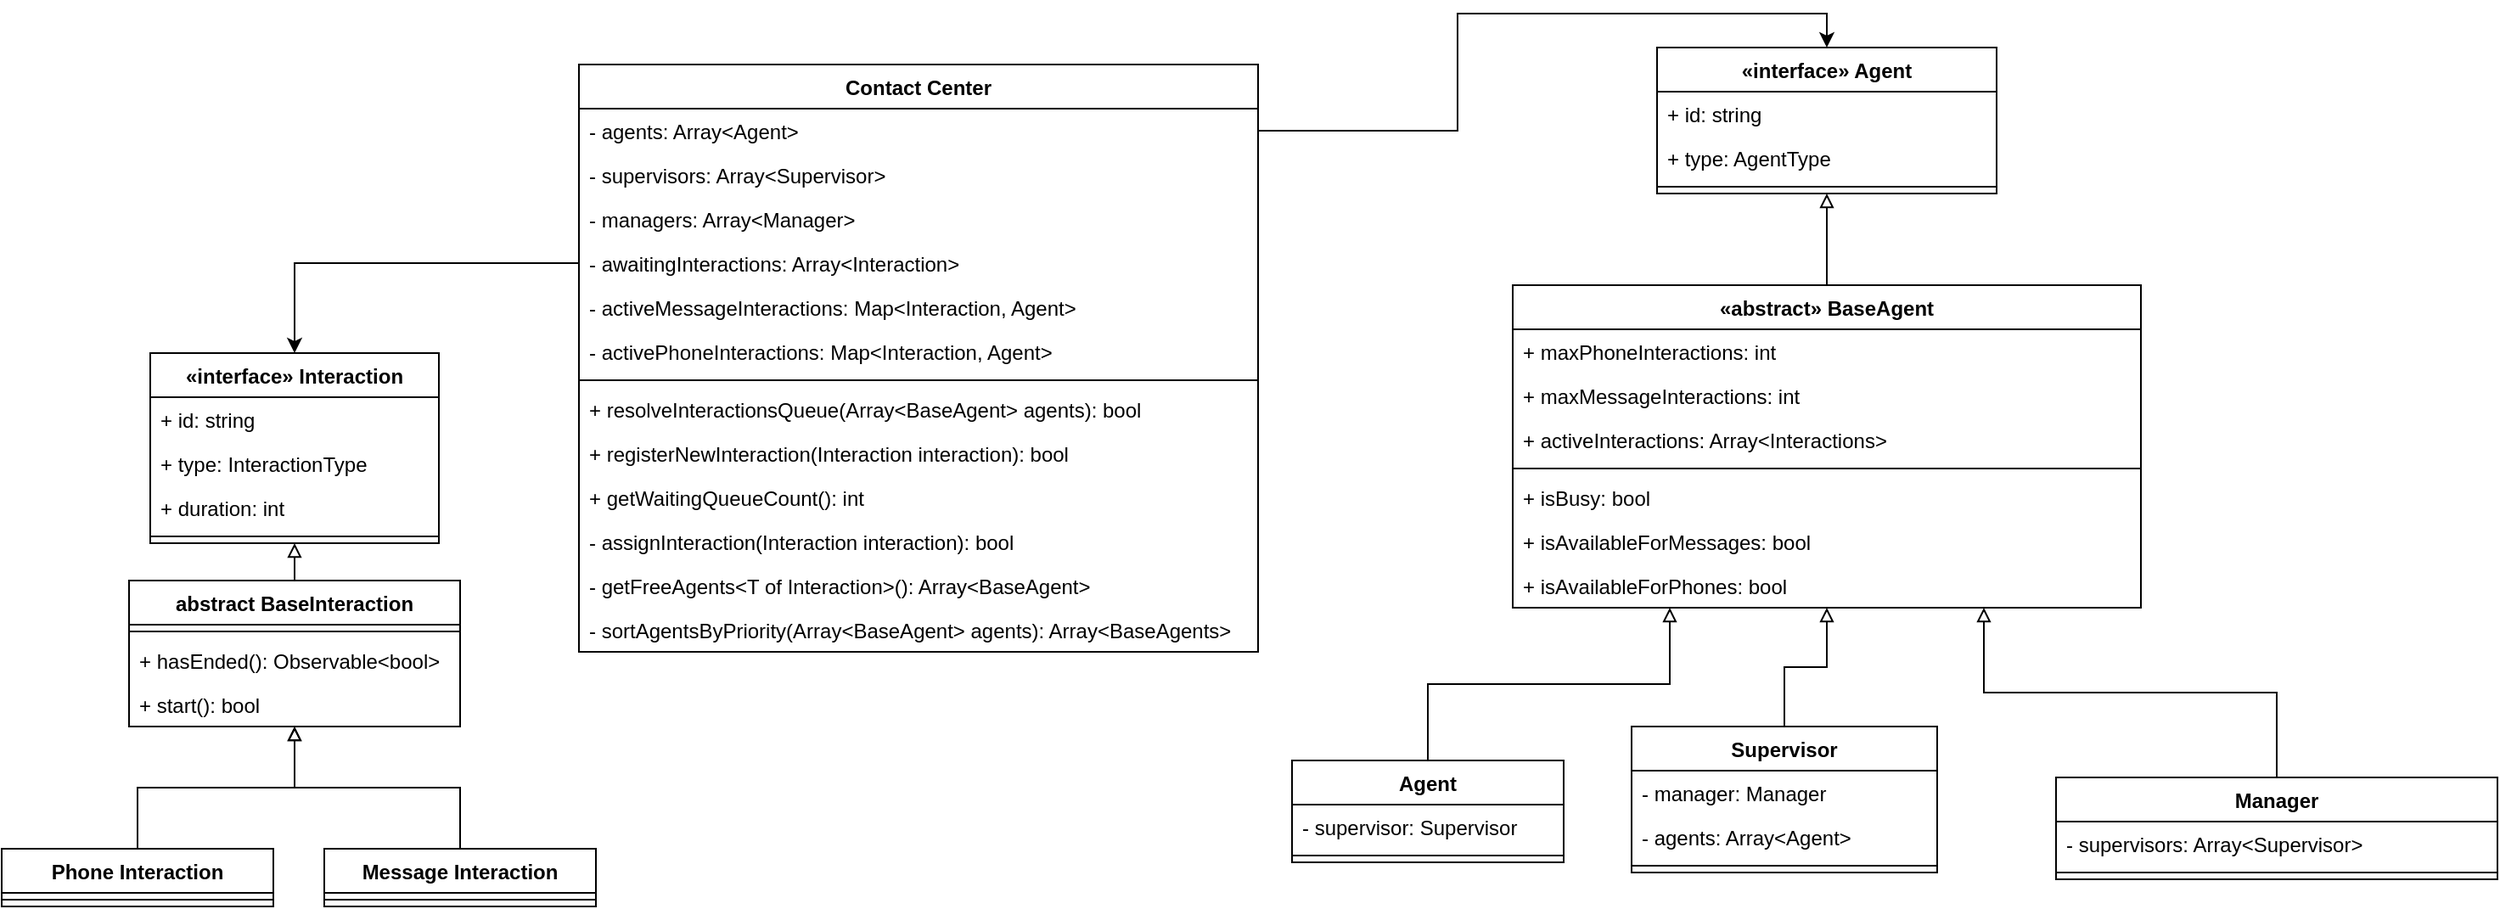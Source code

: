 <mxfile version="14.9.6" type="device"><diagram id="9mXvaVSuT-yr561JVfZQ" name="Page-1"><mxGraphModel dx="1086" dy="802" grid="1" gridSize="10" guides="1" tooltips="1" connect="1" arrows="1" fold="1" page="1" pageScale="1" pageWidth="850" pageHeight="1100" math="0" shadow="0"><root><mxCell id="0"/><mxCell id="1" parent="0"/><mxCell id="VfbLvijLUW6u_aJ8UXOx-10" style="edgeStyle=orthogonalEdgeStyle;rounded=0;orthogonalLoop=1;jettySize=auto;html=1;startArrow=none;startFill=0;endArrow=block;endFill=0;" parent="1" source="rVlFmZ7Iy4KIFGHd2SEh-2" target="VfbLvijLUW6u_aJ8UXOx-1" edge="1"><mxGeometry relative="1" as="geometry"/></mxCell><mxCell id="rVlFmZ7Iy4KIFGHd2SEh-2" value="Message Interaction" style="swimlane;fontStyle=1;align=center;verticalAlign=top;childLayout=stackLayout;horizontal=1;startSize=26;horizontalStack=0;resizeParent=1;resizeParentMax=0;resizeLast=0;collapsible=1;marginBottom=0;" parent="1" vertex="1"><mxGeometry x="230" y="962" width="160" height="34" as="geometry"/></mxCell><mxCell id="rVlFmZ7Iy4KIFGHd2SEh-4" value="" style="line;strokeWidth=1;fillColor=none;align=left;verticalAlign=middle;spacingTop=-1;spacingLeft=3;spacingRight=3;rotatable=0;labelPosition=right;points=[];portConstraint=eastwest;" parent="rVlFmZ7Iy4KIFGHd2SEh-2" vertex="1"><mxGeometry y="26" width="160" height="8" as="geometry"/></mxCell><mxCell id="VfbLvijLUW6u_aJ8UXOx-11" style="edgeStyle=orthogonalEdgeStyle;rounded=0;orthogonalLoop=1;jettySize=auto;html=1;startArrow=none;startFill=0;endArrow=block;endFill=0;" parent="1" source="rVlFmZ7Iy4KIFGHd2SEh-6" target="VfbLvijLUW6u_aJ8UXOx-1" edge="1"><mxGeometry relative="1" as="geometry"/></mxCell><mxCell id="rVlFmZ7Iy4KIFGHd2SEh-6" value="Phone Interaction" style="swimlane;fontStyle=1;align=center;verticalAlign=top;childLayout=stackLayout;horizontal=1;startSize=26;horizontalStack=0;resizeParent=1;resizeParentMax=0;resizeLast=0;collapsible=1;marginBottom=0;" parent="1" vertex="1"><mxGeometry x="40" y="962" width="160" height="34" as="geometry"/></mxCell><mxCell id="rVlFmZ7Iy4KIFGHd2SEh-8" value="" style="line;strokeWidth=1;fillColor=none;align=left;verticalAlign=middle;spacingTop=-1;spacingLeft=3;spacingRight=3;rotatable=0;labelPosition=right;points=[];portConstraint=eastwest;" parent="rVlFmZ7Iy4KIFGHd2SEh-6" vertex="1"><mxGeometry y="26" width="160" height="8" as="geometry"/></mxCell><mxCell id="rVlFmZ7Iy4KIFGHd2SEh-12" value="Agent" style="swimlane;fontStyle=1;align=center;verticalAlign=top;childLayout=stackLayout;horizontal=1;startSize=26;horizontalStack=0;resizeParent=1;resizeParentMax=0;resizeLast=0;collapsible=1;marginBottom=0;" parent="1" vertex="1"><mxGeometry x="800" y="910" width="160" height="60" as="geometry"/></mxCell><mxCell id="rVlFmZ7Iy4KIFGHd2SEh-13" value="- supervisor: Supervisor" style="text;strokeColor=none;fillColor=none;align=left;verticalAlign=top;spacingLeft=4;spacingRight=4;overflow=hidden;rotatable=0;points=[[0,0.5],[1,0.5]];portConstraint=eastwest;" parent="rVlFmZ7Iy4KIFGHd2SEh-12" vertex="1"><mxGeometry y="26" width="160" height="26" as="geometry"/></mxCell><mxCell id="rVlFmZ7Iy4KIFGHd2SEh-14" value="" style="line;strokeWidth=1;fillColor=none;align=left;verticalAlign=middle;spacingTop=-1;spacingLeft=3;spacingRight=3;rotatable=0;labelPosition=right;points=[];portConstraint=eastwest;" parent="rVlFmZ7Iy4KIFGHd2SEh-12" vertex="1"><mxGeometry y="52" width="160" height="8" as="geometry"/></mxCell><mxCell id="bqos2zg2RV2krhV23c68-33" style="edgeStyle=orthogonalEdgeStyle;rounded=0;orthogonalLoop=1;jettySize=auto;html=1;exitX=0.5;exitY=0;exitDx=0;exitDy=0;startArrow=none;startFill=0;endArrow=block;endFill=0;" parent="1" source="rVlFmZ7Iy4KIFGHd2SEh-16" target="rVlFmZ7Iy4KIFGHd2SEh-28" edge="1"><mxGeometry relative="1" as="geometry"/></mxCell><mxCell id="rVlFmZ7Iy4KIFGHd2SEh-16" value="Supervisor" style="swimlane;fontStyle=1;align=center;verticalAlign=top;childLayout=stackLayout;horizontal=1;startSize=26;horizontalStack=0;resizeParent=1;resizeParentMax=0;resizeLast=0;collapsible=1;marginBottom=0;" parent="1" vertex="1"><mxGeometry x="1000" y="890" width="180" height="86" as="geometry"/></mxCell><mxCell id="rVlFmZ7Iy4KIFGHd2SEh-17" value="- manager: Manager" style="text;strokeColor=none;fillColor=none;align=left;verticalAlign=top;spacingLeft=4;spacingRight=4;overflow=hidden;rotatable=0;points=[[0,0.5],[1,0.5]];portConstraint=eastwest;" parent="rVlFmZ7Iy4KIFGHd2SEh-16" vertex="1"><mxGeometry y="26" width="180" height="26" as="geometry"/></mxCell><mxCell id="bqos2zg2RV2krhV23c68-34" value="- agents: Array&lt;Agent&gt;" style="text;strokeColor=none;fillColor=none;align=left;verticalAlign=top;spacingLeft=4;spacingRight=4;overflow=hidden;rotatable=0;points=[[0,0.5],[1,0.5]];portConstraint=eastwest;" parent="rVlFmZ7Iy4KIFGHd2SEh-16" vertex="1"><mxGeometry y="52" width="180" height="26" as="geometry"/></mxCell><mxCell id="rVlFmZ7Iy4KIFGHd2SEh-18" value="" style="line;strokeWidth=1;fillColor=none;align=left;verticalAlign=middle;spacingTop=-1;spacingLeft=3;spacingRight=3;rotatable=0;labelPosition=right;points=[];portConstraint=eastwest;" parent="rVlFmZ7Iy4KIFGHd2SEh-16" vertex="1"><mxGeometry y="78" width="180" height="8" as="geometry"/></mxCell><mxCell id="rVlFmZ7Iy4KIFGHd2SEh-20" value="Manager" style="swimlane;fontStyle=1;align=center;verticalAlign=top;childLayout=stackLayout;horizontal=1;startSize=26;horizontalStack=0;resizeParent=1;resizeParentMax=0;resizeLast=0;collapsible=1;marginBottom=0;" parent="1" vertex="1"><mxGeometry x="1250" y="920" width="260" height="60" as="geometry"/></mxCell><mxCell id="bqos2zg2RV2krhV23c68-36" value="- supervisors: Array&lt;Supervisor&gt;" style="text;strokeColor=none;fillColor=none;align=left;verticalAlign=top;spacingLeft=4;spacingRight=4;overflow=hidden;rotatable=0;points=[[0,0.5],[1,0.5]];portConstraint=eastwest;" parent="rVlFmZ7Iy4KIFGHd2SEh-20" vertex="1"><mxGeometry y="26" width="260" height="26" as="geometry"/></mxCell><mxCell id="rVlFmZ7Iy4KIFGHd2SEh-22" value="" style="line;strokeWidth=1;fillColor=none;align=left;verticalAlign=middle;spacingTop=-1;spacingLeft=3;spacingRight=3;rotatable=0;labelPosition=right;points=[];portConstraint=eastwest;" parent="rVlFmZ7Iy4KIFGHd2SEh-20" vertex="1"><mxGeometry y="52" width="260" height="8" as="geometry"/></mxCell><mxCell id="bqos2zg2RV2krhV23c68-4" style="edgeStyle=orthogonalEdgeStyle;rounded=0;orthogonalLoop=1;jettySize=auto;html=1;exitX=0.25;exitY=1;exitDx=0;exitDy=0;endArrow=none;endFill=0;startArrow=block;startFill=0;" parent="1" source="rVlFmZ7Iy4KIFGHd2SEh-28" target="rVlFmZ7Iy4KIFGHd2SEh-12" edge="1"><mxGeometry relative="1" as="geometry"/></mxCell><mxCell id="bqos2zg2RV2krhV23c68-6" style="edgeStyle=orthogonalEdgeStyle;rounded=0;orthogonalLoop=1;jettySize=auto;html=1;exitX=0.75;exitY=1;exitDx=0;exitDy=0;endArrow=none;endFill=0;startArrow=block;startFill=0;" parent="1" source="rVlFmZ7Iy4KIFGHd2SEh-28" target="rVlFmZ7Iy4KIFGHd2SEh-20" edge="1"><mxGeometry relative="1" as="geometry"/></mxCell><mxCell id="rVlFmZ7Iy4KIFGHd2SEh-28" value="«abstract» BaseAgent" style="swimlane;fontStyle=1;align=center;verticalAlign=top;childLayout=stackLayout;horizontal=1;startSize=26;horizontalStack=0;resizeParent=1;resizeParentMax=0;resizeLast=0;collapsible=1;marginBottom=0;" parent="1" vertex="1"><mxGeometry x="930" y="630" width="370" height="190" as="geometry"/></mxCell><mxCell id="aWb27PJC8GSQuPGXeeC0-3" value="+ maxPhoneInteractions: int" style="text;strokeColor=none;fillColor=none;align=left;verticalAlign=top;spacingLeft=4;spacingRight=4;overflow=hidden;rotatable=0;points=[[0,0.5],[1,0.5]];portConstraint=eastwest;" vertex="1" parent="rVlFmZ7Iy4KIFGHd2SEh-28"><mxGeometry y="26" width="370" height="26" as="geometry"/></mxCell><mxCell id="rVlFmZ7Iy4KIFGHd2SEh-29" value="+ maxMessageInteractions: int" style="text;strokeColor=none;fillColor=none;align=left;verticalAlign=top;spacingLeft=4;spacingRight=4;overflow=hidden;rotatable=0;points=[[0,0.5],[1,0.5]];portConstraint=eastwest;" parent="rVlFmZ7Iy4KIFGHd2SEh-28" vertex="1"><mxGeometry y="52" width="370" height="26" as="geometry"/></mxCell><mxCell id="aWb27PJC8GSQuPGXeeC0-4" value="+ activeInteractions: Array&lt;Interactions&gt;" style="text;strokeColor=none;fillColor=none;align=left;verticalAlign=top;spacingLeft=4;spacingRight=4;overflow=hidden;rotatable=0;points=[[0,0.5],[1,0.5]];portConstraint=eastwest;" vertex="1" parent="rVlFmZ7Iy4KIFGHd2SEh-28"><mxGeometry y="78" width="370" height="26" as="geometry"/></mxCell><mxCell id="rVlFmZ7Iy4KIFGHd2SEh-30" value="" style="line;strokeWidth=1;fillColor=none;align=left;verticalAlign=middle;spacingTop=-1;spacingLeft=3;spacingRight=3;rotatable=0;labelPosition=right;points=[];portConstraint=eastwest;" parent="rVlFmZ7Iy4KIFGHd2SEh-28" vertex="1"><mxGeometry y="104" width="370" height="8" as="geometry"/></mxCell><mxCell id="aWb27PJC8GSQuPGXeeC0-8" value="+ isBusy: bool" style="text;strokeColor=none;fillColor=none;align=left;verticalAlign=top;spacingLeft=4;spacingRight=4;overflow=hidden;rotatable=0;points=[[0,0.5],[1,0.5]];portConstraint=eastwest;" vertex="1" parent="rVlFmZ7Iy4KIFGHd2SEh-28"><mxGeometry y="112" width="370" height="26" as="geometry"/></mxCell><mxCell id="aWb27PJC8GSQuPGXeeC0-10" value="+ isAvailableForMessages: bool" style="text;strokeColor=none;fillColor=none;align=left;verticalAlign=top;spacingLeft=4;spacingRight=4;overflow=hidden;rotatable=0;points=[[0,0.5],[1,0.5]];portConstraint=eastwest;" vertex="1" parent="rVlFmZ7Iy4KIFGHd2SEh-28"><mxGeometry y="138" width="370" height="26" as="geometry"/></mxCell><mxCell id="aWb27PJC8GSQuPGXeeC0-9" value="+ isAvailableForPhones: bool" style="text;strokeColor=none;fillColor=none;align=left;verticalAlign=top;spacingLeft=4;spacingRight=4;overflow=hidden;rotatable=0;points=[[0,0.5],[1,0.5]];portConstraint=eastwest;" vertex="1" parent="rVlFmZ7Iy4KIFGHd2SEh-28"><mxGeometry y="164" width="370" height="26" as="geometry"/></mxCell><mxCell id="VfbLvijLUW6u_aJ8UXOx-8" style="edgeStyle=orthogonalEdgeStyle;rounded=0;orthogonalLoop=1;jettySize=auto;html=1;exitX=0.5;exitY=1;exitDx=0;exitDy=0;entryX=0.5;entryY=0;entryDx=0;entryDy=0;endArrow=none;endFill=0;startArrow=block;startFill=0;" parent="1" source="rVlFmZ7Iy4KIFGHd2SEh-40" target="VfbLvijLUW6u_aJ8UXOx-1" edge="1"><mxGeometry relative="1" as="geometry"/></mxCell><mxCell id="rVlFmZ7Iy4KIFGHd2SEh-40" value="«interface» Interaction" style="swimlane;fontStyle=1;align=center;verticalAlign=top;childLayout=stackLayout;horizontal=1;startSize=26;horizontalStack=0;resizeParent=1;resizeParentMax=0;resizeLast=0;collapsible=1;marginBottom=0;" parent="1" vertex="1"><mxGeometry x="127.5" y="670" width="170" height="112" as="geometry"/></mxCell><mxCell id="rVlFmZ7Iy4KIFGHd2SEh-41" value="+ id: string" style="text;strokeColor=none;fillColor=none;align=left;verticalAlign=top;spacingLeft=4;spacingRight=4;overflow=hidden;rotatable=0;points=[[0,0.5],[1,0.5]];portConstraint=eastwest;" parent="rVlFmZ7Iy4KIFGHd2SEh-40" vertex="1"><mxGeometry y="26" width="170" height="26" as="geometry"/></mxCell><mxCell id="aWb27PJC8GSQuPGXeeC0-7" value="+ type: InteractionType" style="text;strokeColor=none;fillColor=none;align=left;verticalAlign=top;spacingLeft=4;spacingRight=4;overflow=hidden;rotatable=0;points=[[0,0.5],[1,0.5]];portConstraint=eastwest;" vertex="1" parent="rVlFmZ7Iy4KIFGHd2SEh-40"><mxGeometry y="52" width="170" height="26" as="geometry"/></mxCell><mxCell id="aWb27PJC8GSQuPGXeeC0-6" value="+ duration: int" style="text;strokeColor=none;fillColor=none;align=left;verticalAlign=top;spacingLeft=4;spacingRight=4;overflow=hidden;rotatable=0;points=[[0,0.5],[1,0.5]];portConstraint=eastwest;" vertex="1" parent="rVlFmZ7Iy4KIFGHd2SEh-40"><mxGeometry y="78" width="170" height="26" as="geometry"/></mxCell><mxCell id="rVlFmZ7Iy4KIFGHd2SEh-42" value="" style="line;strokeWidth=1;fillColor=none;align=left;verticalAlign=middle;spacingTop=-1;spacingLeft=3;spacingRight=3;rotatable=0;labelPosition=right;points=[];portConstraint=eastwest;" parent="rVlFmZ7Iy4KIFGHd2SEh-40" vertex="1"><mxGeometry y="104" width="170" height="8" as="geometry"/></mxCell><mxCell id="bqos2zg2RV2krhV23c68-8" value="Contact Center" style="swimlane;fontStyle=1;align=center;verticalAlign=top;childLayout=stackLayout;horizontal=1;startSize=26;horizontalStack=0;resizeParent=1;resizeParentMax=0;resizeLast=0;collapsible=1;marginBottom=0;" parent="1" vertex="1"><mxGeometry x="380" y="500" width="400" height="346" as="geometry"/></mxCell><mxCell id="bqos2zg2RV2krhV23c68-9" value="- agents: Array&lt;Agent&gt;" style="text;strokeColor=none;fillColor=none;align=left;verticalAlign=top;spacingLeft=4;spacingRight=4;overflow=hidden;rotatable=0;points=[[0,0.5],[1,0.5]];portConstraint=eastwest;" parent="bqos2zg2RV2krhV23c68-8" vertex="1"><mxGeometry y="26" width="400" height="26" as="geometry"/></mxCell><mxCell id="aWb27PJC8GSQuPGXeeC0-24" value="- supervisors: Array&lt;Supervisor&gt;" style="text;strokeColor=none;fillColor=none;align=left;verticalAlign=top;spacingLeft=4;spacingRight=4;overflow=hidden;rotatable=0;points=[[0,0.5],[1,0.5]];portConstraint=eastwest;" vertex="1" parent="bqos2zg2RV2krhV23c68-8"><mxGeometry y="52" width="400" height="26" as="geometry"/></mxCell><mxCell id="aWb27PJC8GSQuPGXeeC0-23" value="- managers: Array&lt;Manager&gt;" style="text;strokeColor=none;fillColor=none;align=left;verticalAlign=top;spacingLeft=4;spacingRight=4;overflow=hidden;rotatable=0;points=[[0,0.5],[1,0.5]];portConstraint=eastwest;" vertex="1" parent="bqos2zg2RV2krhV23c68-8"><mxGeometry y="78" width="400" height="26" as="geometry"/></mxCell><mxCell id="aWb27PJC8GSQuPGXeeC0-2" value="- awaitingInteractions: Array&lt;Interaction&gt;" style="text;strokeColor=none;fillColor=none;align=left;verticalAlign=top;spacingLeft=4;spacingRight=4;overflow=hidden;rotatable=0;points=[[0,0.5],[1,0.5]];portConstraint=eastwest;" vertex="1" parent="bqos2zg2RV2krhV23c68-8"><mxGeometry y="104" width="400" height="26" as="geometry"/></mxCell><mxCell id="bqos2zg2RV2krhV23c68-17" value="- activeMessageInteractions: Map&lt;Interaction, Agent&gt;" style="text;strokeColor=none;fillColor=none;align=left;verticalAlign=top;spacingLeft=4;spacingRight=4;overflow=hidden;rotatable=0;points=[[0,0.5],[1,0.5]];portConstraint=eastwest;" parent="bqos2zg2RV2krhV23c68-8" vertex="1"><mxGeometry y="130" width="400" height="26" as="geometry"/></mxCell><mxCell id="aWb27PJC8GSQuPGXeeC0-1" value="- activePhoneInteractions: Map&lt;Interaction, Agent&gt;" style="text;strokeColor=none;fillColor=none;align=left;verticalAlign=top;spacingLeft=4;spacingRight=4;overflow=hidden;rotatable=0;points=[[0,0.5],[1,0.5]];portConstraint=eastwest;" vertex="1" parent="bqos2zg2RV2krhV23c68-8"><mxGeometry y="156" width="400" height="26" as="geometry"/></mxCell><mxCell id="bqos2zg2RV2krhV23c68-10" value="" style="line;strokeWidth=1;fillColor=none;align=left;verticalAlign=middle;spacingTop=-1;spacingLeft=3;spacingRight=3;rotatable=0;labelPosition=right;points=[];portConstraint=eastwest;" parent="bqos2zg2RV2krhV23c68-8" vertex="1"><mxGeometry y="182" width="400" height="8" as="geometry"/></mxCell><mxCell id="bqos2zg2RV2krhV23c68-25" value="+ resolveInteractionsQueue(Array&lt;BaseAgent&gt; agents): bool" style="text;strokeColor=none;fillColor=none;align=left;verticalAlign=top;spacingLeft=4;spacingRight=4;overflow=hidden;rotatable=0;points=[[0,0.5],[1,0.5]];portConstraint=eastwest;" parent="bqos2zg2RV2krhV23c68-8" vertex="1"><mxGeometry y="190" width="400" height="26" as="geometry"/></mxCell><mxCell id="bqos2zg2RV2krhV23c68-21" value="+ registerNewInteraction(Interaction interaction): bool" style="text;strokeColor=none;fillColor=none;align=left;verticalAlign=top;spacingLeft=4;spacingRight=4;overflow=hidden;rotatable=0;points=[[0,0.5],[1,0.5]];portConstraint=eastwest;" parent="bqos2zg2RV2krhV23c68-8" vertex="1"><mxGeometry y="216" width="400" height="26" as="geometry"/></mxCell><mxCell id="bqos2zg2RV2krhV23c68-22" value="+ getWaitingQueueCount(): int" style="text;strokeColor=none;fillColor=none;align=left;verticalAlign=top;spacingLeft=4;spacingRight=4;overflow=hidden;rotatable=0;points=[[0,0.5],[1,0.5]];portConstraint=eastwest;" parent="bqos2zg2RV2krhV23c68-8" vertex="1"><mxGeometry y="242" width="400" height="26" as="geometry"/></mxCell><mxCell id="bqos2zg2RV2krhV23c68-11" value="- assignInteraction(Interaction interaction): bool" style="text;strokeColor=none;fillColor=none;align=left;verticalAlign=top;spacingLeft=4;spacingRight=4;overflow=hidden;rotatable=0;points=[[0,0.5],[1,0.5]];portConstraint=eastwest;" parent="bqos2zg2RV2krhV23c68-8" vertex="1"><mxGeometry y="268" width="400" height="26" as="geometry"/></mxCell><mxCell id="bqos2zg2RV2krhV23c68-23" value="- getFreeAgents&lt;T of Interaction&gt;(): Array&lt;BaseAgent&gt;" style="text;strokeColor=none;fillColor=none;align=left;verticalAlign=top;spacingLeft=4;spacingRight=4;overflow=hidden;rotatable=0;points=[[0,0.5],[1,0.5]];portConstraint=eastwest;" parent="bqos2zg2RV2krhV23c68-8" vertex="1"><mxGeometry y="294" width="400" height="26" as="geometry"/></mxCell><mxCell id="bqos2zg2RV2krhV23c68-24" value="- sortAgentsByPriority(Array&lt;BaseAgent&gt; agents): Array&lt;BaseAgents&gt;" style="text;strokeColor=none;fillColor=none;align=left;verticalAlign=top;spacingLeft=4;spacingRight=4;overflow=hidden;rotatable=0;points=[[0,0.5],[1,0.5]];portConstraint=eastwest;" parent="bqos2zg2RV2krhV23c68-8" vertex="1"><mxGeometry y="320" width="400" height="26" as="geometry"/></mxCell><mxCell id="VfbLvijLUW6u_aJ8UXOx-1" value="abstract BaseInteraction" style="swimlane;fontStyle=1;align=center;verticalAlign=top;childLayout=stackLayout;horizontal=1;startSize=26;horizontalStack=0;resizeParent=1;resizeParentMax=0;resizeLast=0;collapsible=1;marginBottom=0;" parent="1" vertex="1"><mxGeometry x="115" y="804" width="195" height="86" as="geometry"/></mxCell><mxCell id="VfbLvijLUW6u_aJ8UXOx-3" value="" style="line;strokeWidth=1;fillColor=none;align=left;verticalAlign=middle;spacingTop=-1;spacingLeft=3;spacingRight=3;rotatable=0;labelPosition=right;points=[];portConstraint=eastwest;" parent="VfbLvijLUW6u_aJ8UXOx-1" vertex="1"><mxGeometry y="26" width="195" height="8" as="geometry"/></mxCell><mxCell id="VfbLvijLUW6u_aJ8UXOx-6" value="+ hasEnded(): Observable&lt;bool&gt;" style="text;strokeColor=none;fillColor=none;align=left;verticalAlign=top;spacingLeft=4;spacingRight=4;overflow=hidden;rotatable=0;points=[[0,0.5],[1,0.5]];portConstraint=eastwest;" parent="VfbLvijLUW6u_aJ8UXOx-1" vertex="1"><mxGeometry y="34" width="195" height="26" as="geometry"/></mxCell><mxCell id="VfbLvijLUW6u_aJ8UXOx-5" value="+ start(): bool" style="text;strokeColor=none;fillColor=none;align=left;verticalAlign=top;spacingLeft=4;spacingRight=4;overflow=hidden;rotatable=0;points=[[0,0.5],[1,0.5]];portConstraint=eastwest;" parent="VfbLvijLUW6u_aJ8UXOx-1" vertex="1"><mxGeometry y="60" width="195" height="26" as="geometry"/></mxCell><mxCell id="aWb27PJC8GSQuPGXeeC0-16" style="edgeStyle=orthogonalEdgeStyle;rounded=0;orthogonalLoop=1;jettySize=auto;html=1;exitX=0.5;exitY=1;exitDx=0;exitDy=0;startArrow=block;startFill=0;endArrow=none;endFill=0;" edge="1" parent="1" source="aWb27PJC8GSQuPGXeeC0-11" target="rVlFmZ7Iy4KIFGHd2SEh-28"><mxGeometry relative="1" as="geometry"/></mxCell><mxCell id="aWb27PJC8GSQuPGXeeC0-11" value="«interface» Agent" style="swimlane;fontStyle=1;align=center;verticalAlign=top;childLayout=stackLayout;horizontal=1;startSize=26;horizontalStack=0;resizeParent=1;resizeParentMax=0;resizeLast=0;collapsible=1;marginBottom=0;" vertex="1" parent="1"><mxGeometry x="1015" y="490" width="200" height="86" as="geometry"/></mxCell><mxCell id="aWb27PJC8GSQuPGXeeC0-12" value="+ id: string" style="text;strokeColor=none;fillColor=none;align=left;verticalAlign=top;spacingLeft=4;spacingRight=4;overflow=hidden;rotatable=0;points=[[0,0.5],[1,0.5]];portConstraint=eastwest;" vertex="1" parent="aWb27PJC8GSQuPGXeeC0-11"><mxGeometry y="26" width="200" height="26" as="geometry"/></mxCell><mxCell id="aWb27PJC8GSQuPGXeeC0-13" value="+ type: AgentType" style="text;strokeColor=none;fillColor=none;align=left;verticalAlign=top;spacingLeft=4;spacingRight=4;overflow=hidden;rotatable=0;points=[[0,0.5],[1,0.5]];portConstraint=eastwest;" vertex="1" parent="aWb27PJC8GSQuPGXeeC0-11"><mxGeometry y="52" width="200" height="26" as="geometry"/></mxCell><mxCell id="aWb27PJC8GSQuPGXeeC0-15" value="" style="line;strokeWidth=1;fillColor=none;align=left;verticalAlign=middle;spacingTop=-1;spacingLeft=3;spacingRight=3;rotatable=0;labelPosition=right;points=[];portConstraint=eastwest;" vertex="1" parent="aWb27PJC8GSQuPGXeeC0-11"><mxGeometry y="78" width="200" height="8" as="geometry"/></mxCell><mxCell id="aWb27PJC8GSQuPGXeeC0-21" style="edgeStyle=orthogonalEdgeStyle;rounded=0;orthogonalLoop=1;jettySize=auto;html=1;exitX=0;exitY=0.5;exitDx=0;exitDy=0;entryX=0.5;entryY=0;entryDx=0;entryDy=0;" edge="1" parent="1" source="aWb27PJC8GSQuPGXeeC0-2" target="rVlFmZ7Iy4KIFGHd2SEh-40"><mxGeometry relative="1" as="geometry"/></mxCell><mxCell id="aWb27PJC8GSQuPGXeeC0-22" style="edgeStyle=orthogonalEdgeStyle;rounded=0;orthogonalLoop=1;jettySize=auto;html=1;entryX=0.5;entryY=0;entryDx=0;entryDy=0;" edge="1" parent="1" source="bqos2zg2RV2krhV23c68-9" target="aWb27PJC8GSQuPGXeeC0-11"><mxGeometry relative="1" as="geometry"/></mxCell></root></mxGraphModel></diagram></mxfile>
